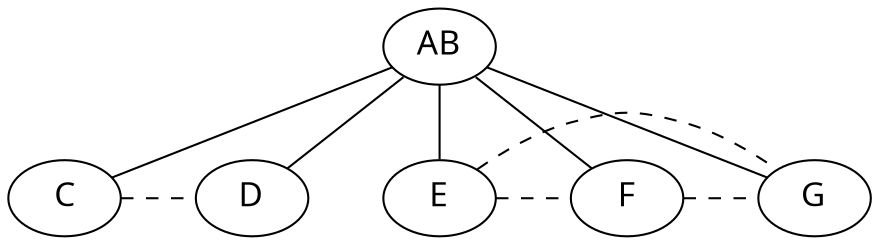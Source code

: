 digraph "Example I-2" {
    graph [nodesep=0.5]
    node [fontsize=16 fontname="一點明體"]
    edge [dir="none"]  # 交疊
    AB -> C
	AB -> D
	AB -> E
    AB -> F
    AB -> G
	edge [dir="none" style="dashed" constraint="false"]  # 生成
	C -> D
	E -> F
    E -> G
    F -> G
}

